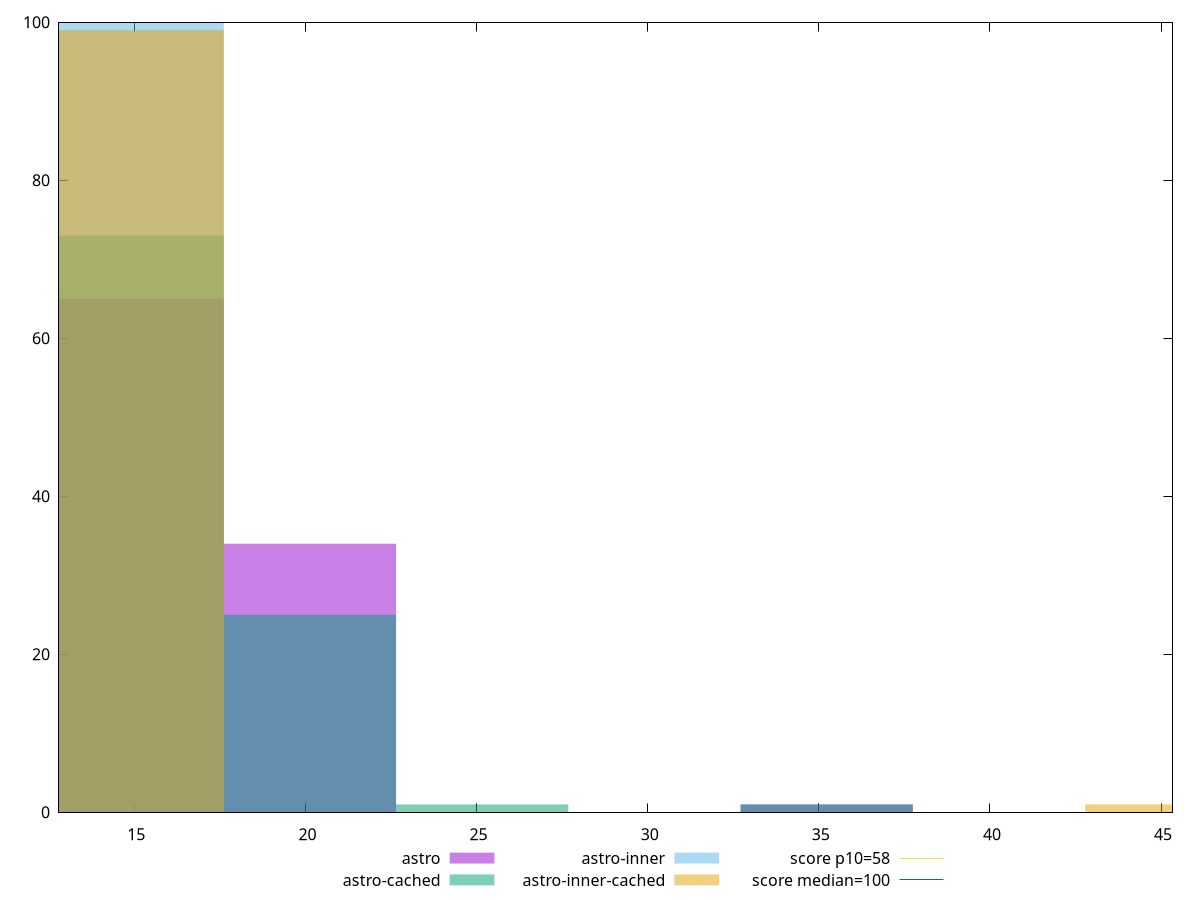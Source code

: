 reset

$astro <<EOF
35.23007568037694 1
15.09860386301869 65
20.131471817358253 34
EOF

$astroCached <<EOF
15.09860386301869 73
20.131471817358253 25
25.16433977169782 1
35.23007568037694 1
EOF

$astroInner <<EOF
15.09860386301869 100
EOF

$astroInnerCached <<EOF
45.29581158905607 1
15.09860386301869 99
EOF

set key outside below
set boxwidth 5.032867954339563
set xrange [12.8:45.33333333333346]
set yrange [0:100]
set trange [0:100]
set style fill transparent solid 0.5 noborder

set parametric
set terminal svg size 640, 520 enhanced background rgb 'white'
set output "reports/report_00033_2021-03-01T14-23-16.841Z/estimated-input-latency/comparison/histogram/all_raw.svg"

plot $astro title "astro" with boxes, \
     $astroCached title "astro-cached" with boxes, \
     $astroInner title "astro-inner" with boxes, \
     $astroInnerCached title "astro-inner-cached" with boxes, \
     58,t title "score p10=58", \
     100,t title "score median=100"

reset
